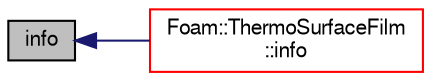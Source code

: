 digraph "info"
{
  bgcolor="transparent";
  edge [fontname="FreeSans",fontsize="10",labelfontname="FreeSans",labelfontsize="10"];
  node [fontname="FreeSans",fontsize="10",shape=record];
  rankdir="LR";
  Node47 [label="info",height=0.2,width=0.4,color="black", fillcolor="grey75", style="filled", fontcolor="black"];
  Node47 -> Node48 [dir="back",color="midnightblue",fontsize="10",style="solid",fontname="FreeSans"];
  Node48 [label="Foam::ThermoSurfaceFilm\l::info",height=0.2,width=0.4,color="red",URL="$a24374.html#a535c2aef67becff77ed292ab0eceb44c",tooltip="Write surface film info to stream. "];
}
